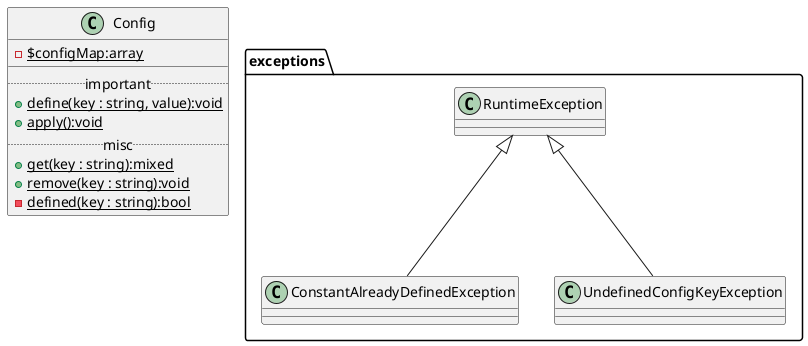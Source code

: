 @startuml

class Config {
  -{static} $configMap:array
  __
  ..important..
  +{static} define(key : string, value):void
  +{static} apply():void
  ..misc..
  +{static} get(key : string):mixed
  +{static} remove(key : string):void
  -{static} defined(key : string):bool
}

package exceptions {
  class ConstantAlreadyDefinedException
  class UndefinedConfigKeyException
  RuntimeException <|-- ConstantAlreadyDefinedException
  RuntimeException <|-- UndefinedConfigKeyException
}

@enduml
